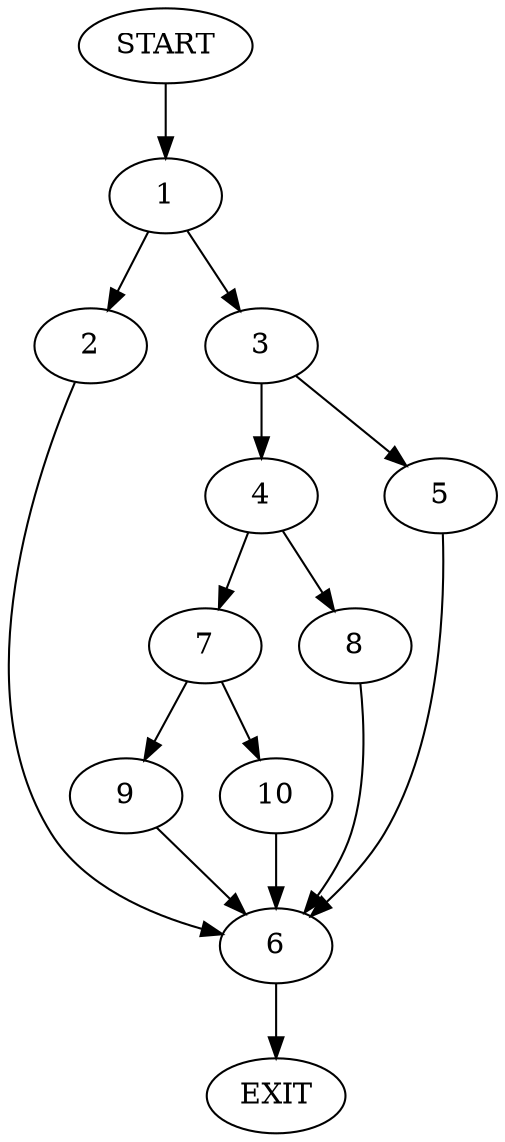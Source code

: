 digraph {
0 [label="START"]
11 [label="EXIT"]
0 -> 1
1 -> 2
1 -> 3
3 -> 4
3 -> 5
2 -> 6
6 -> 11
5 -> 6
4 -> 7
4 -> 8
7 -> 9
7 -> 10
8 -> 6
9 -> 6
10 -> 6
}
